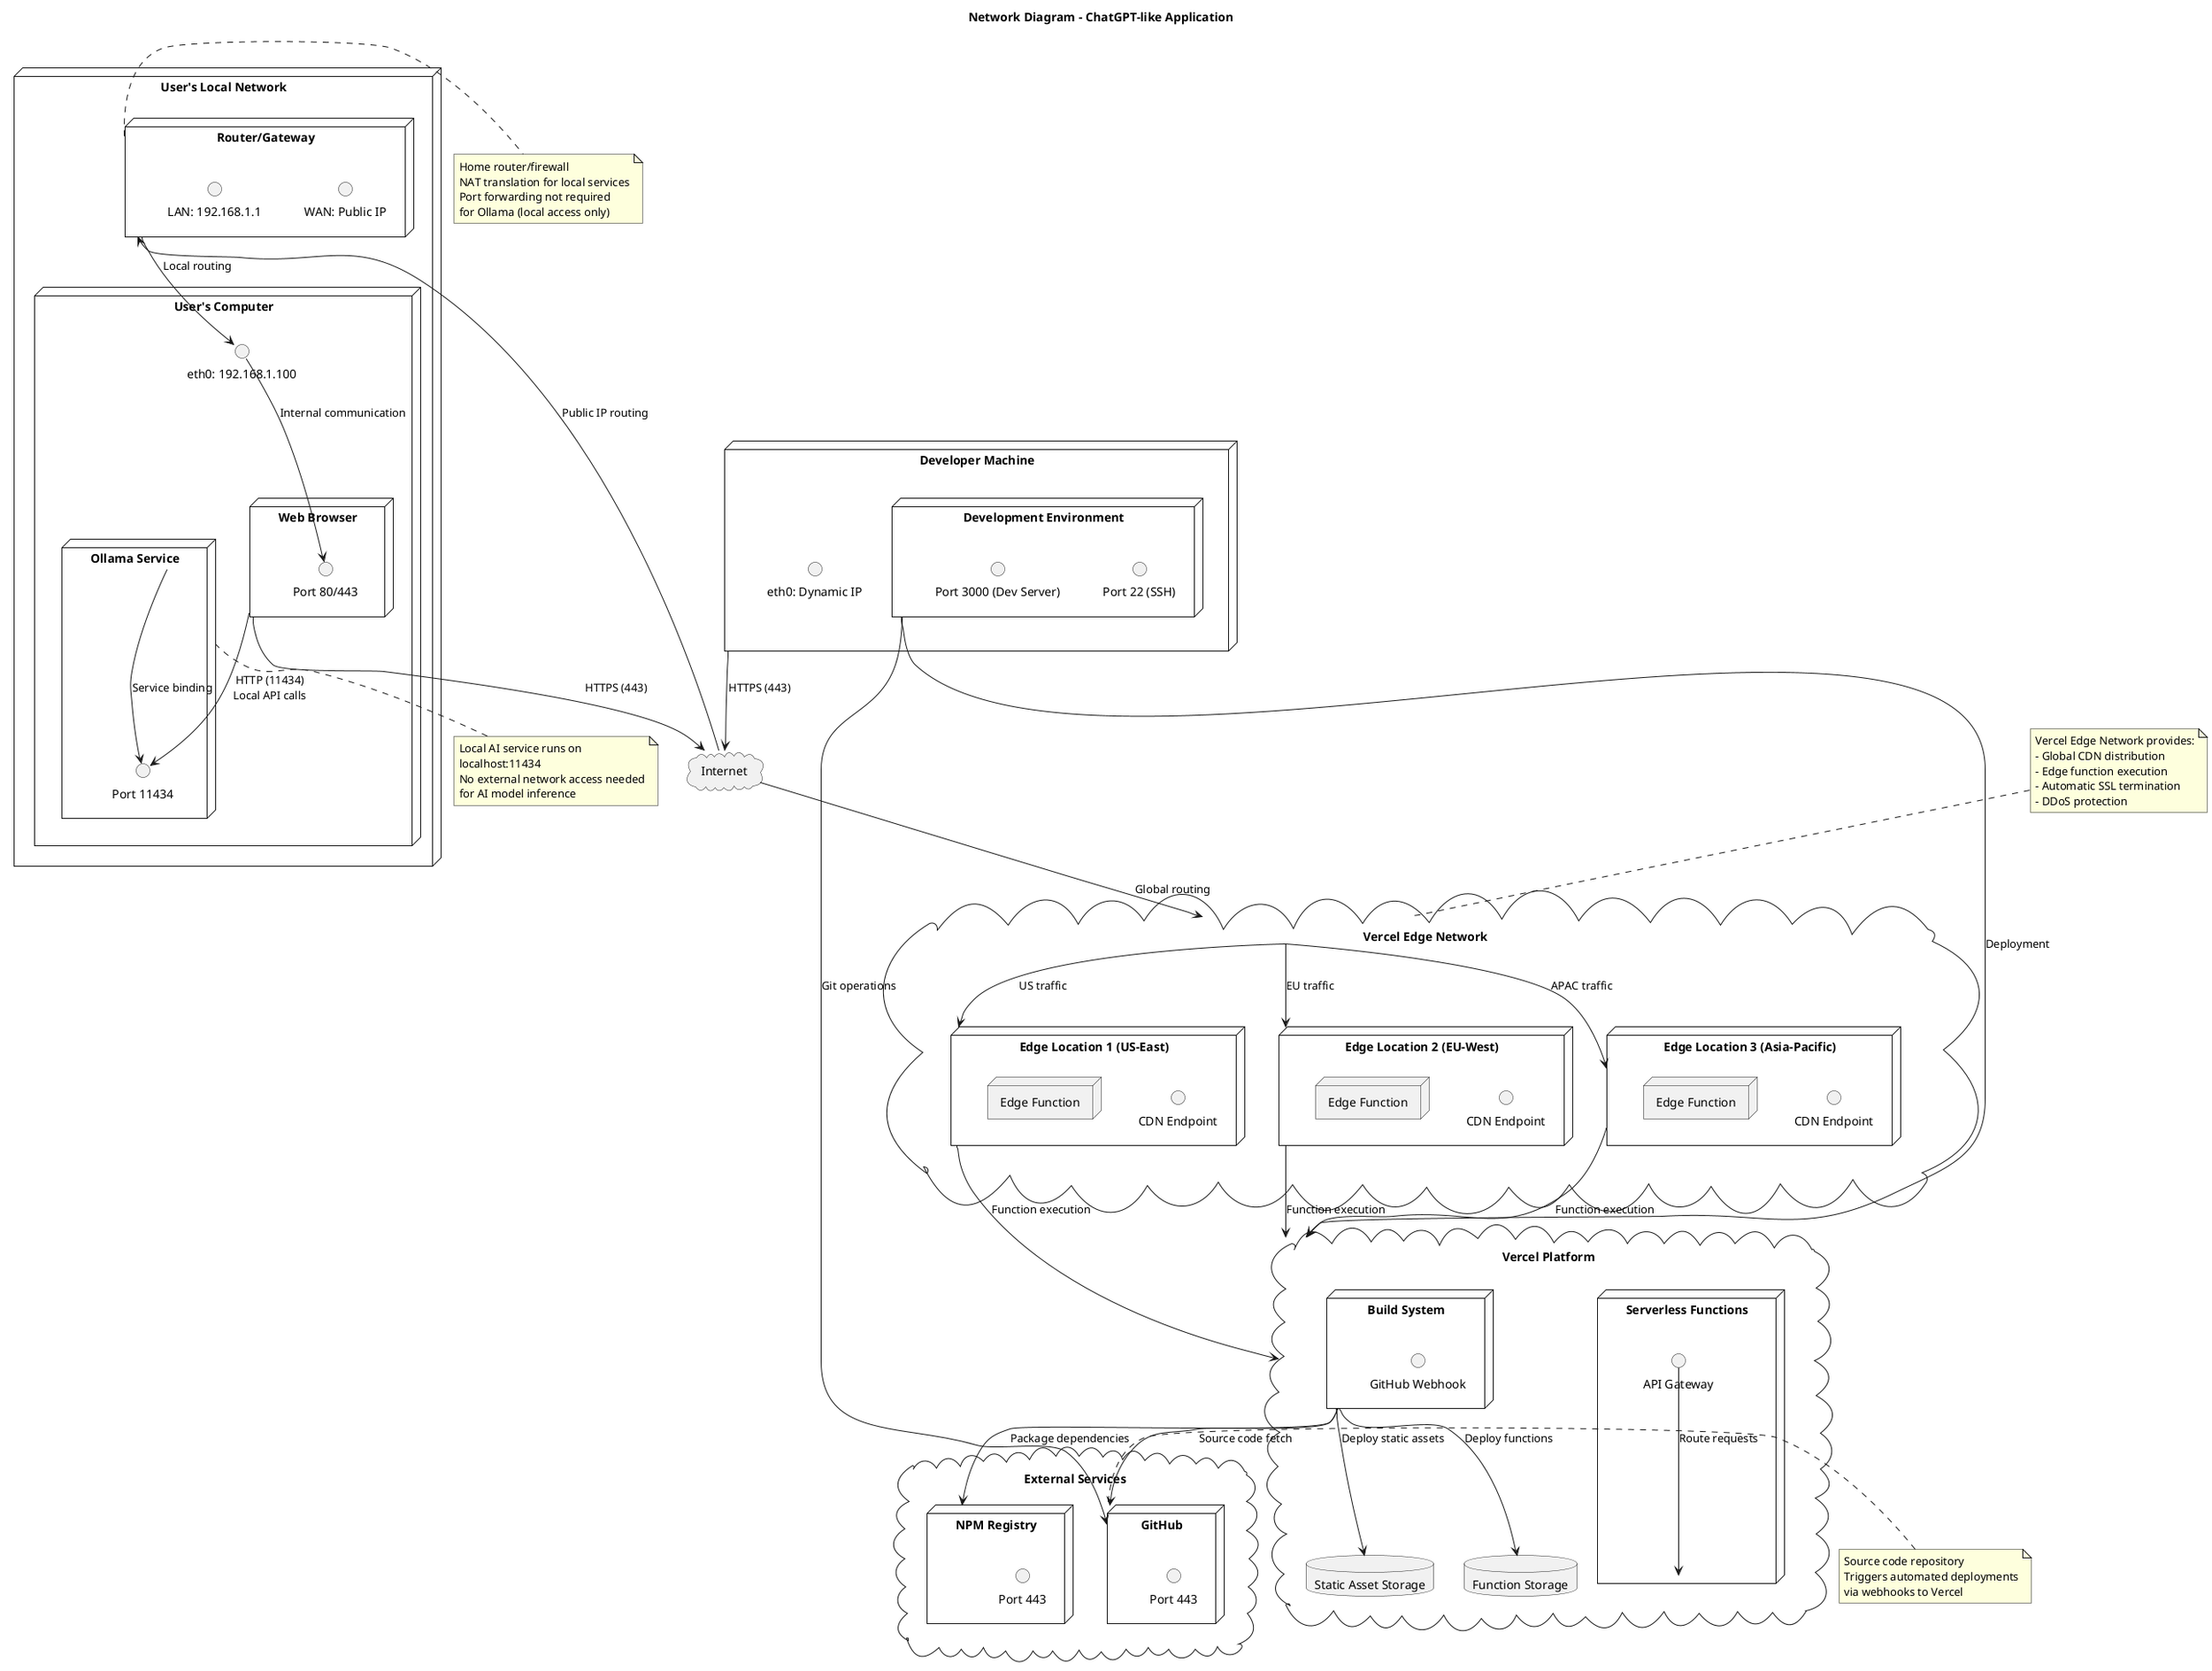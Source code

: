 @startuml ChatGPT_Network_Diagram
title Network Diagram - ChatGPT-like Application

!define CLOUD cloud
!define DATABASE database
!define NODE node
!define INTERFACE interface

CLOUD "Internet" as Internet

NODE "User's Local Network" as LocalNetwork {
    NODE "User's Computer" as UserComputer {
        INTERFACE "eth0: 192.168.1.100" as UserEth
        NODE "Web Browser" as Browser {
            INTERFACE "Port 80/443" as BrowserPort
        }
        NODE "Ollama Service" as OllamaLocal {
            INTERFACE "Port 11434" as OllamaPort
        }
    }
    
    NODE "Router/Gateway" as Router {
        INTERFACE "WAN: Public IP" as WanInterface
        INTERFACE "LAN: 192.168.1.1" as LanInterface
    }
}

CLOUD "Vercel Edge Network" as VercelEdge {
    NODE "Edge Location 1 (US-East)" as EdgeUS {
        INTERFACE "CDN Endpoint" as CDNEndpoint1
        NODE "Edge Function" as EdgeFunc1
    }
    
    NODE "Edge Location 2 (EU-West)" as EdgeEU {
        INTERFACE "CDN Endpoint" as CDNEndpoint2
        NODE "Edge Function" as EdgeFunc2
    }
    
    NODE "Edge Location 3 (Asia-Pacific)" as EdgeAP {
        INTERFACE "CDN Endpoint" as CDNEndpoint3
        NODE "Edge Function" as EdgeFunc3
    }
}

CLOUD "Vercel Platform" as VercelPlatform {
    NODE "Build System" as BuildSystem {
        INTERFACE "GitHub Webhook" as GithubWebhook
    }
    
    NODE "Serverless Functions" as ServerlessFunctions {
        INTERFACE "API Gateway" as APIGateway
    }
    
    DATABASE "Function Storage" as FunctionStorage
    DATABASE "Static Asset Storage" as StaticStorage
}

CLOUD "External Services" as ExternalServices {
    NODE "GitHub" as GitHub {
        INTERFACE "Port 443" as GitHubPort
    }
    
    NODE "NPM Registry" as NPMRegistry {
        INTERFACE "Port 443" as NPMPort
    }
}

NODE "Developer Machine" as DevMachine {
    INTERFACE "eth0: Dynamic IP" as DevEth
    NODE "Development Environment" as DevEnv {
        INTERFACE "Port 22 (SSH)" as SSHPort
        INTERFACE "Port 3000 (Dev Server)" as DevServerPort
    }
}

' Network connections
Browser --> Internet : "HTTPS (443)"
Internet --> Router : "Public IP routing"
Router --> UserEth : "Local routing"
UserEth --> BrowserPort : "Internal communication"

' Local AI service connection
Browser --> OllamaPort : "HTTP (11434)\nLocal API calls"
OllamaLocal --> OllamaPort : "Service binding"

' Vercel Edge Network connections
Internet --> VercelEdge : "Global routing"
VercelEdge --> EdgeUS : "US traffic"
VercelEdge --> EdgeEU : "EU traffic"
VercelEdge --> EdgeAP : "APAC traffic"

' Edge to platform connections
EdgeUS --> VercelPlatform : "Function execution"
EdgeEU --> VercelPlatform : "Function execution"
EdgeAP --> VercelPlatform : "Function execution"

' Platform internal connections
BuildSystem --> FunctionStorage : "Deploy functions"
BuildSystem --> StaticStorage : "Deploy static assets"
APIGateway --> ServerlessFunctions : "Route requests"

' External service connections
BuildSystem --> GitHub : "Source code fetch"
BuildSystem --> NPMRegistry : "Package dependencies"
DevEnv --> GitHub : "Git operations"

' Developer connections
DevMachine --> Internet : "HTTPS (443)"
DevEnv --> VercelPlatform : "Deployment"

note bottom of OllamaLocal
    Local AI service runs on
    localhost:11434
    No external network access needed
    for AI model inference
end note

note top of VercelEdge
    Vercel Edge Network provides:
    - Global CDN distribution
    - Edge function execution
    - Automatic SSL termination
    - DDoS protection
end note

note right of Router
    Home router/firewall
    NAT translation for local services
    Port forwarding not required
    for Ollama (local access only)
end note

note left of GitHub
    Source code repository
    Triggers automated deployments
    via webhooks to Vercel
end note

@enduml
